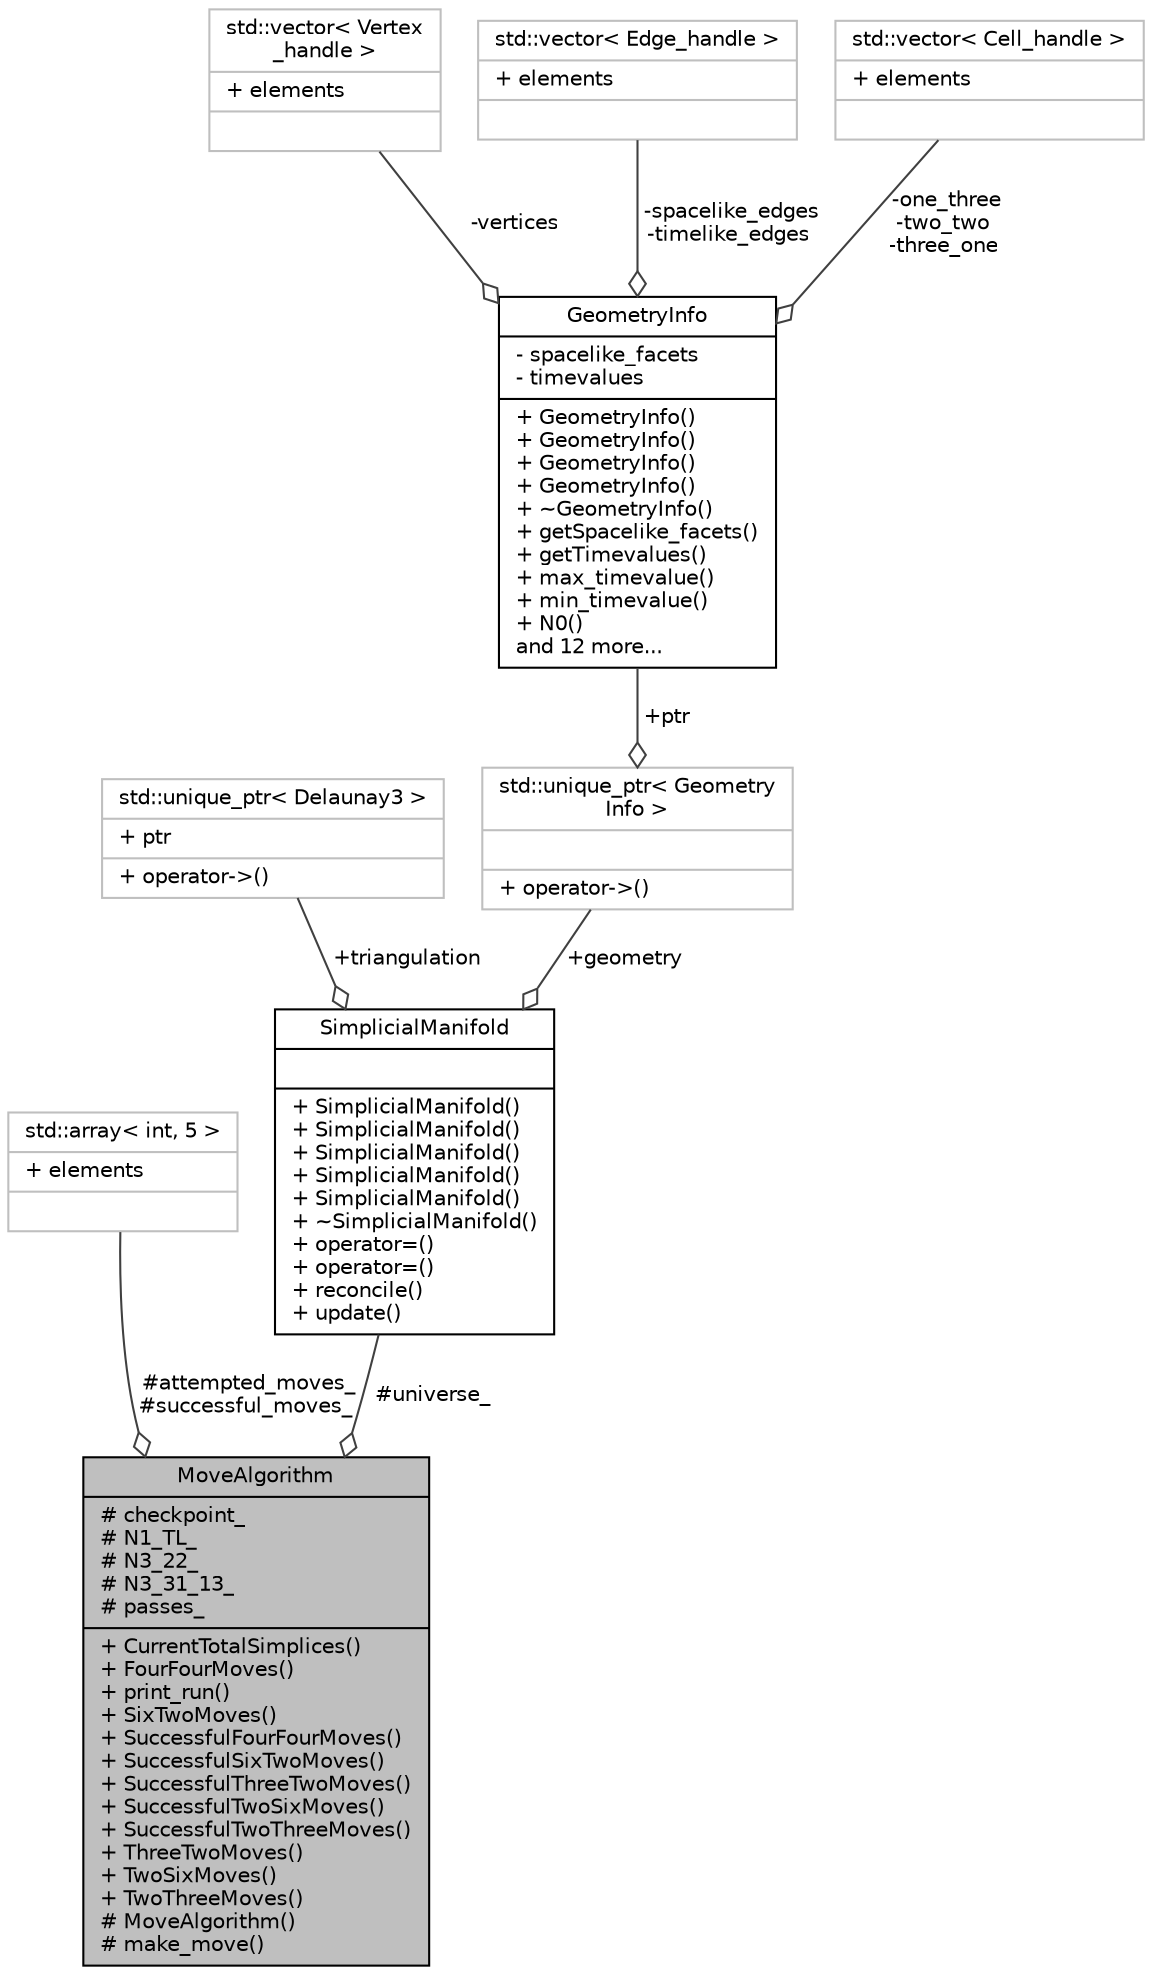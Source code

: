 digraph "MoveAlgorithm"
{
  edge [fontname="Helvetica",fontsize="10",labelfontname="Helvetica",labelfontsize="10"];
  node [fontname="Helvetica",fontsize="10",shape=record];
  Node3 [label="{MoveAlgorithm\n|# checkpoint_\l# N1_TL_\l# N3_22_\l# N3_31_13_\l# passes_\l|+ CurrentTotalSimplices()\l+ FourFourMoves()\l+ print_run()\l+ SixTwoMoves()\l+ SuccessfulFourFourMoves()\l+ SuccessfulSixTwoMoves()\l+ SuccessfulThreeTwoMoves()\l+ SuccessfulTwoSixMoves()\l+ SuccessfulTwoThreeMoves()\l+ ThreeTwoMoves()\l+ TwoSixMoves()\l+ TwoThreeMoves()\l# MoveAlgorithm()\l# make_move()\l}",height=0.2,width=0.4,color="black", fillcolor="grey75", style="filled", fontcolor="black"];
  Node4 -> Node3 [color="grey25",fontsize="10",style="solid",label=" #attempted_moves_\n#successful_moves_" ,arrowhead="odiamond",fontname="Helvetica"];
  Node4 [label="{std::array\< int, 5 \>\n|+ elements\l|}",height=0.2,width=0.4,color="grey75", fillcolor="white", style="filled"];
  Node5 -> Node3 [color="grey25",fontsize="10",style="solid",label=" #universe_" ,arrowhead="odiamond",fontname="Helvetica"];
  Node5 [label="{SimplicialManifold\n||+ SimplicialManifold()\l+ SimplicialManifold()\l+ SimplicialManifold()\l+ SimplicialManifold()\l+ SimplicialManifold()\l+ ~SimplicialManifold()\l+ operator=()\l+ operator=()\l+ reconcile()\l+ update()\l}",height=0.2,width=0.4,color="black", fillcolor="white", style="filled",URL="$struct_simplicial_manifold.html"];
  Node6 -> Node5 [color="grey25",fontsize="10",style="solid",label=" +triangulation" ,arrowhead="odiamond",fontname="Helvetica"];
  Node6 [label="{std::unique_ptr\< Delaunay3 \>\n|+ ptr\l|+ operator-\>()\l}",height=0.2,width=0.4,color="grey75", fillcolor="white", style="filled"];
  Node7 -> Node5 [color="grey25",fontsize="10",style="solid",label=" +geometry" ,arrowhead="odiamond",fontname="Helvetica"];
  Node7 [label="{std::unique_ptr\< Geometry\lInfo \>\n||+ operator-\>()\l}",height=0.2,width=0.4,color="grey75", fillcolor="white", style="filled"];
  Node8 -> Node7 [color="grey25",fontsize="10",style="solid",label=" +ptr" ,arrowhead="odiamond",fontname="Helvetica"];
  Node8 [label="{GeometryInfo\n|- spacelike_facets\l- timevalues\l|+ GeometryInfo()\l+ GeometryInfo()\l+ GeometryInfo()\l+ GeometryInfo()\l+ ~GeometryInfo()\l+ getSpacelike_facets()\l+ getTimevalues()\l+ max_timevalue()\l+ min_timevalue()\l+ N0()\land 12 more...\l}",height=0.2,width=0.4,color="black", fillcolor="white", style="filled",URL="$struct_geometry_info.html"];
  Node9 -> Node8 [color="grey25",fontsize="10",style="solid",label=" -vertices" ,arrowhead="odiamond",fontname="Helvetica"];
  Node9 [label="{std::vector\< Vertex\l_handle \>\n|+ elements\l|}",height=0.2,width=0.4,color="grey75", fillcolor="white", style="filled"];
  Node10 -> Node8 [color="grey25",fontsize="10",style="solid",label=" -spacelike_edges\n-timelike_edges" ,arrowhead="odiamond",fontname="Helvetica"];
  Node10 [label="{std::vector\< Edge_handle \>\n|+ elements\l|}",height=0.2,width=0.4,color="grey75", fillcolor="white", style="filled"];
  Node11 -> Node8 [color="grey25",fontsize="10",style="solid",label=" -one_three\n-two_two\n-three_one" ,arrowhead="odiamond",fontname="Helvetica"];
  Node11 [label="{std::vector\< Cell_handle \>\n|+ elements\l|}",height=0.2,width=0.4,color="grey75", fillcolor="white", style="filled"];
}

